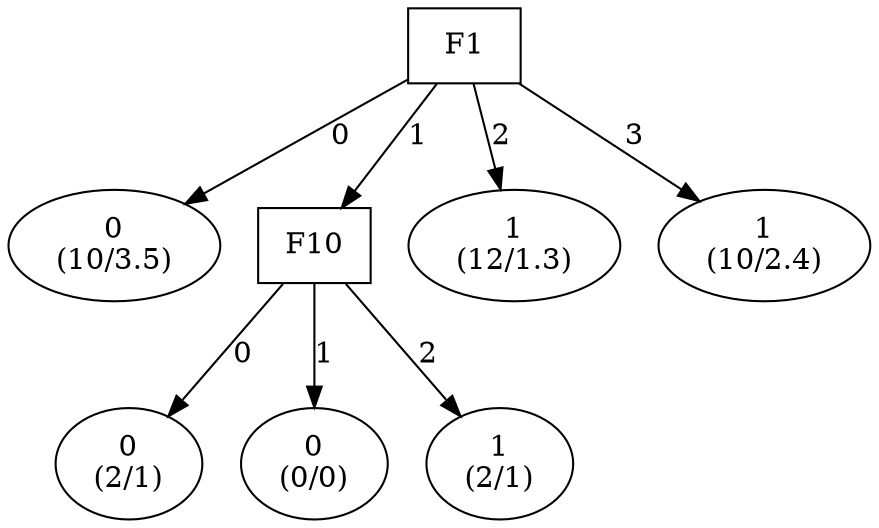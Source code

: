 digraph YaDT {
n0 [ shape=box, label="F1\n"]
n0 -> n1 [label="0"]
n1 [ shape=ellipse, label="0\n(10/3.5)"]
n0 -> n2 [label="1"]
n2 [ shape=box, label="F10\n"]
n2 -> n3 [label="0"]
n3 [ shape=ellipse, label="0\n(2/1)"]
n2 -> n4 [label="1"]
n4 [ shape=ellipse, label="0\n(0/0)"]
n2 -> n5 [label="2"]
n5 [ shape=ellipse, label="1\n(2/1)"]
n0 -> n7 [label="2"]
n7 [ shape=ellipse, label="1\n(12/1.3)"]
n0 -> n8 [label="3"]
n8 [ shape=ellipse, label="1\n(10/2.4)"]
}
